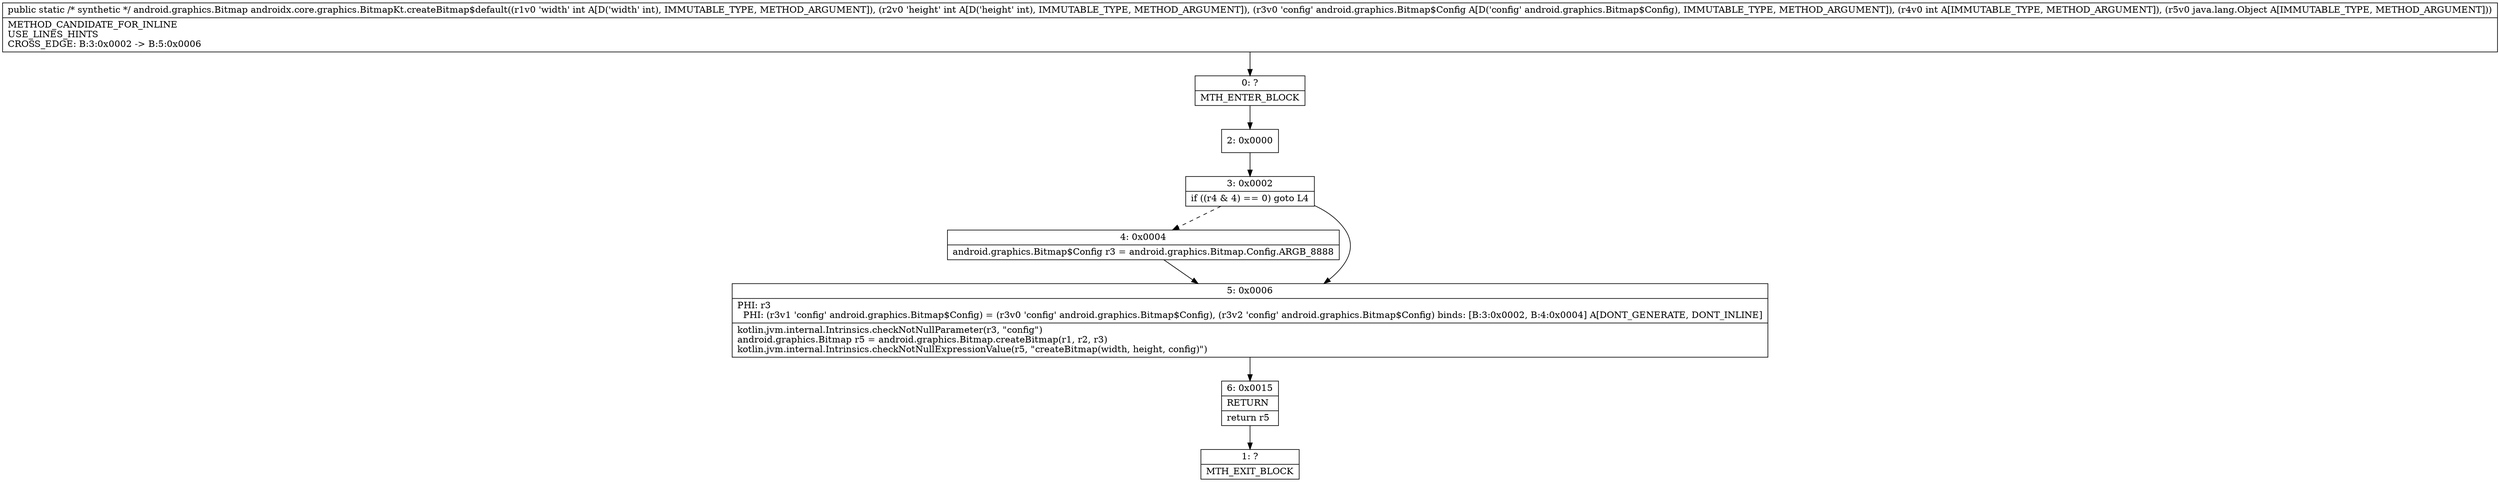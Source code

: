 digraph "CFG forandroidx.core.graphics.BitmapKt.createBitmap$default(IILandroid\/graphics\/Bitmap$Config;ILjava\/lang\/Object;)Landroid\/graphics\/Bitmap;" {
Node_0 [shape=record,label="{0\:\ ?|MTH_ENTER_BLOCK\l}"];
Node_2 [shape=record,label="{2\:\ 0x0000}"];
Node_3 [shape=record,label="{3\:\ 0x0002|if ((r4 & 4) == 0) goto L4\l}"];
Node_4 [shape=record,label="{4\:\ 0x0004|android.graphics.Bitmap$Config r3 = android.graphics.Bitmap.Config.ARGB_8888\l}"];
Node_5 [shape=record,label="{5\:\ 0x0006|PHI: r3 \l  PHI: (r3v1 'config' android.graphics.Bitmap$Config) = (r3v0 'config' android.graphics.Bitmap$Config), (r3v2 'config' android.graphics.Bitmap$Config) binds: [B:3:0x0002, B:4:0x0004] A[DONT_GENERATE, DONT_INLINE]\l|kotlin.jvm.internal.Intrinsics.checkNotNullParameter(r3, \"config\")\landroid.graphics.Bitmap r5 = android.graphics.Bitmap.createBitmap(r1, r2, r3)\lkotlin.jvm.internal.Intrinsics.checkNotNullExpressionValue(r5, \"createBitmap(width, height, config)\")\l}"];
Node_6 [shape=record,label="{6\:\ 0x0015|RETURN\l|return r5\l}"];
Node_1 [shape=record,label="{1\:\ ?|MTH_EXIT_BLOCK\l}"];
MethodNode[shape=record,label="{public static \/* synthetic *\/ android.graphics.Bitmap androidx.core.graphics.BitmapKt.createBitmap$default((r1v0 'width' int A[D('width' int), IMMUTABLE_TYPE, METHOD_ARGUMENT]), (r2v0 'height' int A[D('height' int), IMMUTABLE_TYPE, METHOD_ARGUMENT]), (r3v0 'config' android.graphics.Bitmap$Config A[D('config' android.graphics.Bitmap$Config), IMMUTABLE_TYPE, METHOD_ARGUMENT]), (r4v0 int A[IMMUTABLE_TYPE, METHOD_ARGUMENT]), (r5v0 java.lang.Object A[IMMUTABLE_TYPE, METHOD_ARGUMENT]))  | METHOD_CANDIDATE_FOR_INLINE\lUSE_LINES_HINTS\lCROSS_EDGE: B:3:0x0002 \-\> B:5:0x0006\l}"];
MethodNode -> Node_0;Node_0 -> Node_2;
Node_2 -> Node_3;
Node_3 -> Node_4[style=dashed];
Node_3 -> Node_5;
Node_4 -> Node_5;
Node_5 -> Node_6;
Node_6 -> Node_1;
}

